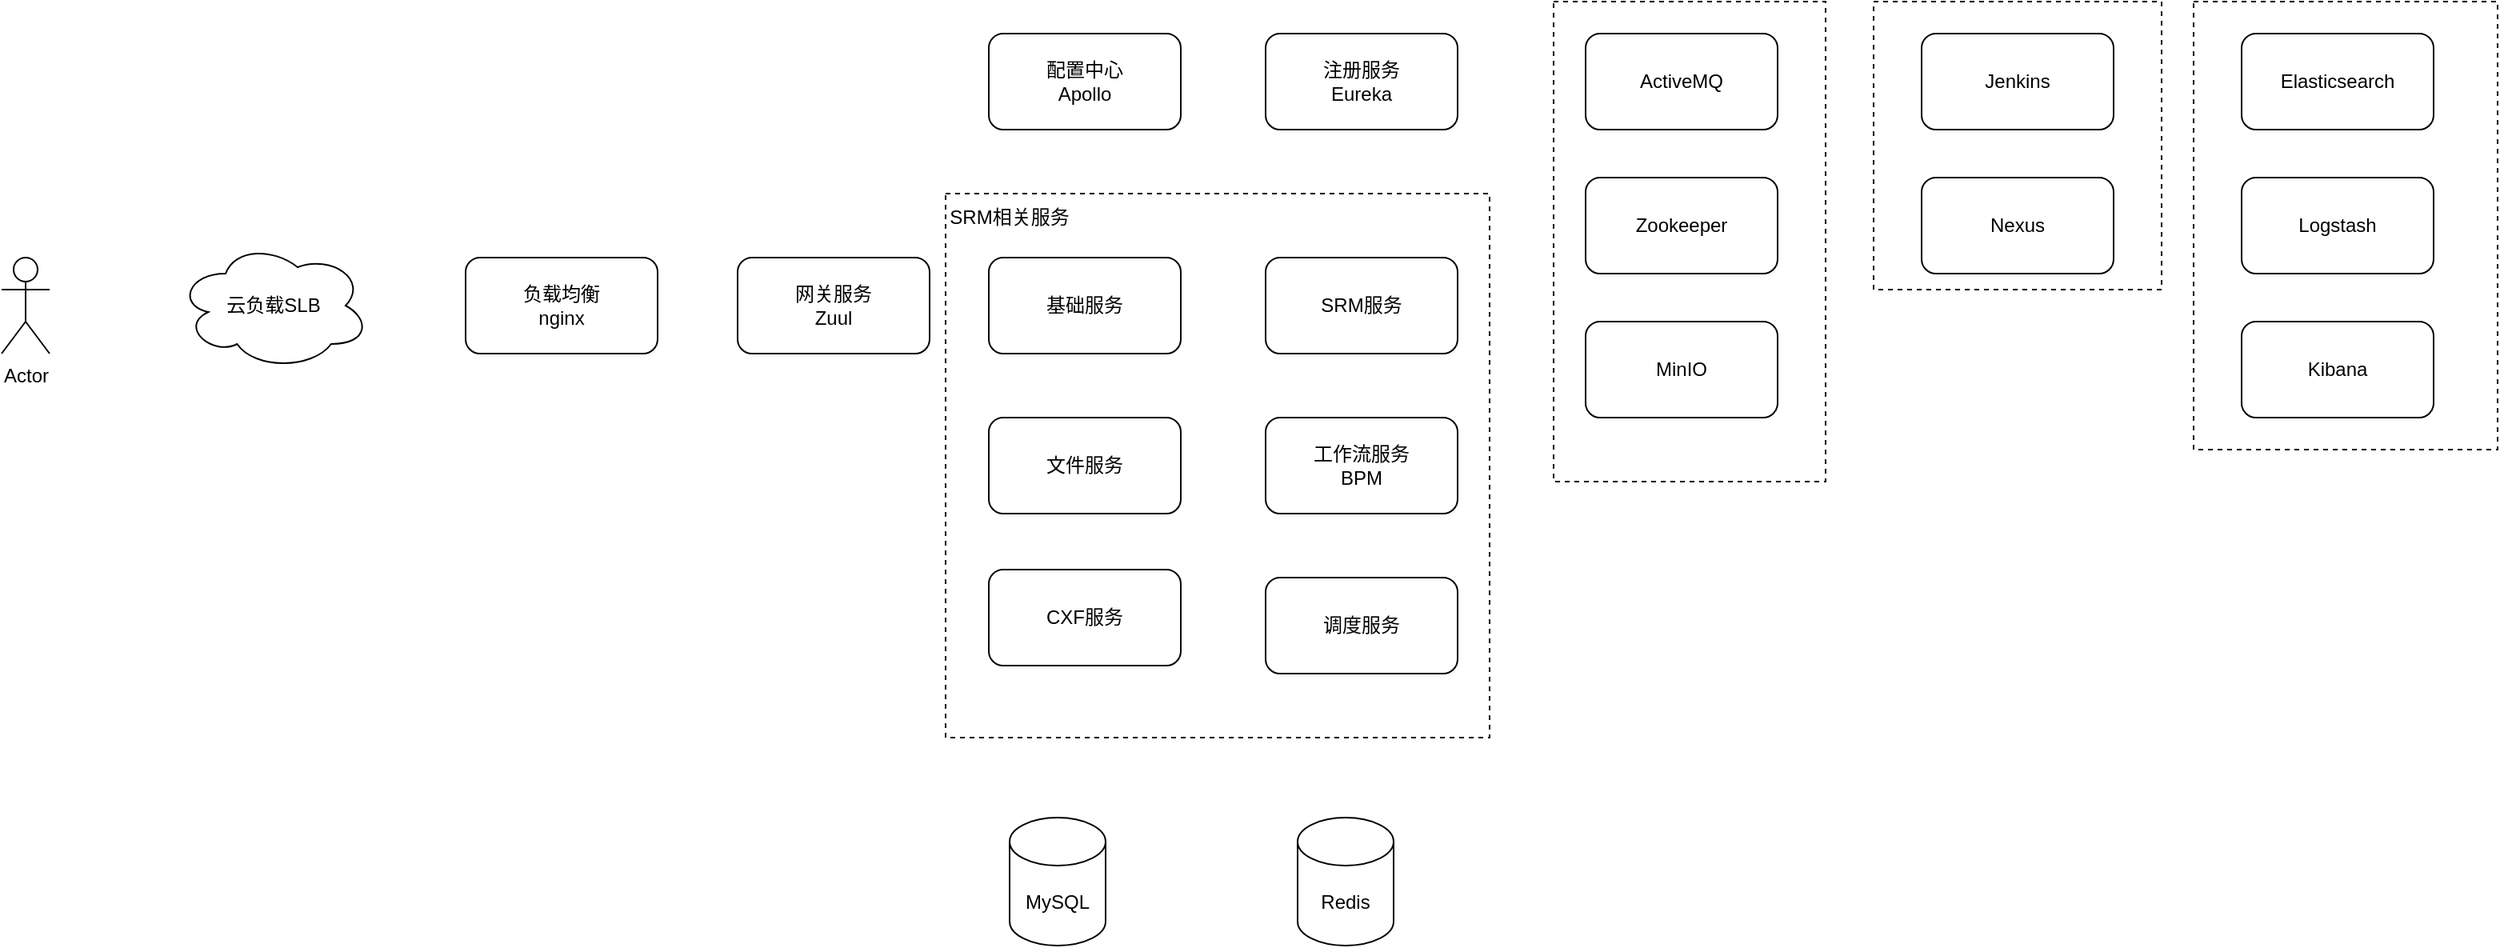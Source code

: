 <mxfile version="21.3.5" type="github">
  <diagram name="Page-1" id="Rzy3eBNsuHiDP5stUY4O">
    <mxGraphModel dx="1242" dy="869" grid="1" gridSize="10" guides="1" tooltips="1" connect="1" arrows="1" fold="1" page="1" pageScale="1" pageWidth="827" pageHeight="1169" math="0" shadow="0">
      <root>
        <mxCell id="0" />
        <mxCell id="1" parent="0" />
        <mxCell id="tfed08BJXmWeT6Q3c6Ae-29" value="" style="whiteSpace=wrap;html=1;dashed=1;" vertex="1" parent="1">
          <mxGeometry x="1180" y="170" width="170" height="300" as="geometry" />
        </mxCell>
        <mxCell id="tfed08BJXmWeT6Q3c6Ae-30" value="" style="whiteSpace=wrap;html=1;aspect=fixed;dashed=1;" vertex="1" parent="1">
          <mxGeometry x="1380" y="170" width="180" height="180" as="geometry" />
        </mxCell>
        <mxCell id="tfed08BJXmWeT6Q3c6Ae-31" value="" style="whiteSpace=wrap;html=1;dashed=1;" vertex="1" parent="1">
          <mxGeometry x="1580" y="170" width="190" height="280" as="geometry" />
        </mxCell>
        <mxCell id="tfed08BJXmWeT6Q3c6Ae-26" value="" style="whiteSpace=wrap;html=1;aspect=fixed;dashed=1;" vertex="1" parent="1">
          <mxGeometry x="800" y="290" width="340" height="340" as="geometry" />
        </mxCell>
        <mxCell id="tfed08BJXmWeT6Q3c6Ae-1" value="Actor" style="shape=umlActor;verticalLabelPosition=bottom;verticalAlign=top;html=1;outlineConnect=0;" vertex="1" parent="1">
          <mxGeometry x="210" y="330" width="30" height="60" as="geometry" />
        </mxCell>
        <mxCell id="tfed08BJXmWeT6Q3c6Ae-3" value="负载均衡&lt;br&gt;nginx" style="rounded=1;whiteSpace=wrap;html=1;" vertex="1" parent="1">
          <mxGeometry x="500" y="330" width="120" height="60" as="geometry" />
        </mxCell>
        <mxCell id="tfed08BJXmWeT6Q3c6Ae-4" value="云负载SLB" style="ellipse;shape=cloud;whiteSpace=wrap;html=1;" vertex="1" parent="1">
          <mxGeometry x="320" y="320" width="120" height="80" as="geometry" />
        </mxCell>
        <mxCell id="tfed08BJXmWeT6Q3c6Ae-5" value="网关服务&lt;br&gt;Zuul" style="rounded=1;whiteSpace=wrap;html=1;" vertex="1" parent="1">
          <mxGeometry x="670" y="330" width="120" height="60" as="geometry" />
        </mxCell>
        <mxCell id="tfed08BJXmWeT6Q3c6Ae-6" value="注册服务&lt;br&gt;Eureka" style="rounded=1;whiteSpace=wrap;html=1;" vertex="1" parent="1">
          <mxGeometry x="1000" y="190" width="120" height="60" as="geometry" />
        </mxCell>
        <mxCell id="tfed08BJXmWeT6Q3c6Ae-7" value="配置中心&lt;br&gt;Apollo" style="rounded=1;whiteSpace=wrap;html=1;" vertex="1" parent="1">
          <mxGeometry x="827" y="190" width="120" height="60" as="geometry" />
        </mxCell>
        <mxCell id="tfed08BJXmWeT6Q3c6Ae-8" value="Redis" style="shape=cylinder3;whiteSpace=wrap;html=1;boundedLbl=1;backgroundOutline=1;size=15;" vertex="1" parent="1">
          <mxGeometry x="1020" y="680" width="60" height="80" as="geometry" />
        </mxCell>
        <mxCell id="tfed08BJXmWeT6Q3c6Ae-9" value="MySQL" style="shape=cylinder3;whiteSpace=wrap;html=1;boundedLbl=1;backgroundOutline=1;size=15;" vertex="1" parent="1">
          <mxGeometry x="840" y="680" width="60" height="80" as="geometry" />
        </mxCell>
        <mxCell id="tfed08BJXmWeT6Q3c6Ae-10" value="基础服务" style="rounded=1;whiteSpace=wrap;html=1;" vertex="1" parent="1">
          <mxGeometry x="827" y="330" width="120" height="60" as="geometry" />
        </mxCell>
        <mxCell id="tfed08BJXmWeT6Q3c6Ae-11" value="文件服务" style="rounded=1;whiteSpace=wrap;html=1;" vertex="1" parent="1">
          <mxGeometry x="827" y="430" width="120" height="60" as="geometry" />
        </mxCell>
        <mxCell id="tfed08BJXmWeT6Q3c6Ae-12" value="CXF服务" style="rounded=1;whiteSpace=wrap;html=1;" vertex="1" parent="1">
          <mxGeometry x="827" y="525" width="120" height="60" as="geometry" />
        </mxCell>
        <mxCell id="tfed08BJXmWeT6Q3c6Ae-14" value="SRM服务" style="rounded=1;whiteSpace=wrap;html=1;" vertex="1" parent="1">
          <mxGeometry x="1000" y="330" width="120" height="60" as="geometry" />
        </mxCell>
        <mxCell id="tfed08BJXmWeT6Q3c6Ae-15" value="工作流服务&lt;br&gt;BPM" style="rounded=1;whiteSpace=wrap;html=1;" vertex="1" parent="1">
          <mxGeometry x="1000" y="430" width="120" height="60" as="geometry" />
        </mxCell>
        <mxCell id="tfed08BJXmWeT6Q3c6Ae-16" value="调度服务" style="rounded=1;whiteSpace=wrap;html=1;" vertex="1" parent="1">
          <mxGeometry x="1000" y="530" width="120" height="60" as="geometry" />
        </mxCell>
        <mxCell id="tfed08BJXmWeT6Q3c6Ae-17" value="ActiveMQ" style="rounded=1;whiteSpace=wrap;html=1;" vertex="1" parent="1">
          <mxGeometry x="1200" y="190" width="120" height="60" as="geometry" />
        </mxCell>
        <mxCell id="tfed08BJXmWeT6Q3c6Ae-18" value="Zookeeper" style="rounded=1;whiteSpace=wrap;html=1;" vertex="1" parent="1">
          <mxGeometry x="1200" y="280" width="120" height="60" as="geometry" />
        </mxCell>
        <mxCell id="tfed08BJXmWeT6Q3c6Ae-19" value="MinIO" style="rounded=1;whiteSpace=wrap;html=1;" vertex="1" parent="1">
          <mxGeometry x="1200" y="370" width="120" height="60" as="geometry" />
        </mxCell>
        <mxCell id="tfed08BJXmWeT6Q3c6Ae-20" value="Nexus" style="rounded=1;whiteSpace=wrap;html=1;" vertex="1" parent="1">
          <mxGeometry x="1410" y="280" width="120" height="60" as="geometry" />
        </mxCell>
        <mxCell id="tfed08BJXmWeT6Q3c6Ae-21" value="Jenkins" style="rounded=1;whiteSpace=wrap;html=1;" vertex="1" parent="1">
          <mxGeometry x="1410" y="190" width="120" height="60" as="geometry" />
        </mxCell>
        <mxCell id="tfed08BJXmWeT6Q3c6Ae-22" value="Elasticsearch" style="rounded=1;whiteSpace=wrap;html=1;" vertex="1" parent="1">
          <mxGeometry x="1610" y="190" width="120" height="60" as="geometry" />
        </mxCell>
        <mxCell id="tfed08BJXmWeT6Q3c6Ae-23" value="Logstash" style="rounded=1;whiteSpace=wrap;html=1;" vertex="1" parent="1">
          <mxGeometry x="1610" y="280" width="120" height="60" as="geometry" />
        </mxCell>
        <mxCell id="tfed08BJXmWeT6Q3c6Ae-24" value="Kibana" style="rounded=1;whiteSpace=wrap;html=1;" vertex="1" parent="1">
          <mxGeometry x="1610" y="370" width="120" height="60" as="geometry" />
        </mxCell>
        <mxCell id="tfed08BJXmWeT6Q3c6Ae-25" style="edgeStyle=orthogonalEdgeStyle;rounded=0;orthogonalLoop=1;jettySize=auto;html=1;exitX=0.5;exitY=1;exitDx=0;exitDy=0;" edge="1" parent="1" source="tfed08BJXmWeT6Q3c6Ae-24" target="tfed08BJXmWeT6Q3c6Ae-24">
          <mxGeometry relative="1" as="geometry" />
        </mxCell>
        <mxCell id="tfed08BJXmWeT6Q3c6Ae-27" value="SRM相关服务" style="text;html=1;strokeColor=none;fillColor=none;align=center;verticalAlign=middle;whiteSpace=wrap;rounded=0;" vertex="1" parent="1">
          <mxGeometry x="800" y="290" width="80" height="30" as="geometry" />
        </mxCell>
      </root>
    </mxGraphModel>
  </diagram>
</mxfile>
